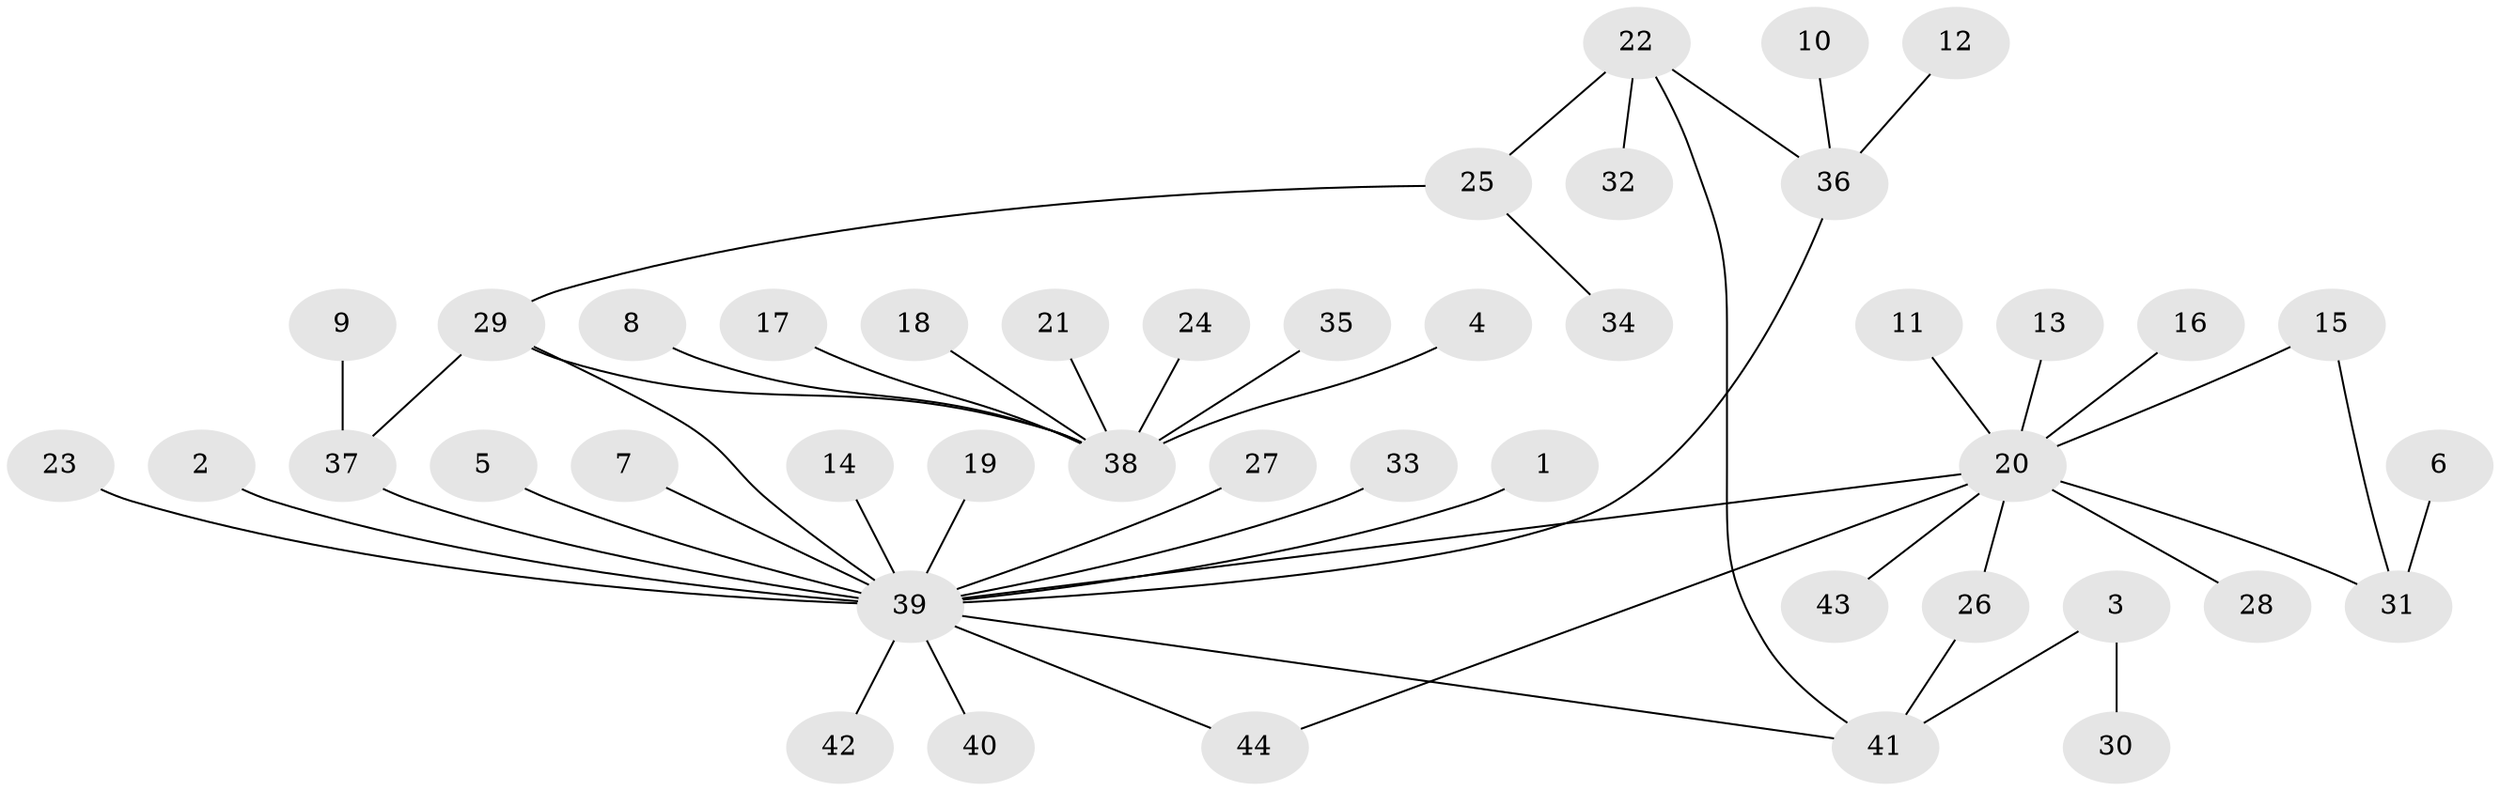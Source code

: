 // original degree distribution, {4: 0.037037037037037035, 7: 0.018518518518518517, 21: 0.009259259259259259, 13: 0.009259259259259259, 5: 0.037037037037037035, 1: 0.6388888888888888, 3: 0.07407407407407407, 11: 0.009259259259259259, 2: 0.1574074074074074, 6: 0.009259259259259259}
// Generated by graph-tools (version 1.1) at 2025/36/03/04/25 23:36:52]
// undirected, 44 vertices, 49 edges
graph export_dot {
  node [color=gray90,style=filled];
  1;
  2;
  3;
  4;
  5;
  6;
  7;
  8;
  9;
  10;
  11;
  12;
  13;
  14;
  15;
  16;
  17;
  18;
  19;
  20;
  21;
  22;
  23;
  24;
  25;
  26;
  27;
  28;
  29;
  30;
  31;
  32;
  33;
  34;
  35;
  36;
  37;
  38;
  39;
  40;
  41;
  42;
  43;
  44;
  1 -- 39 [weight=1.0];
  2 -- 39 [weight=1.0];
  3 -- 30 [weight=1.0];
  3 -- 41 [weight=1.0];
  4 -- 38 [weight=1.0];
  5 -- 39 [weight=1.0];
  6 -- 31 [weight=1.0];
  7 -- 39 [weight=1.0];
  8 -- 38 [weight=1.0];
  9 -- 37 [weight=1.0];
  10 -- 36 [weight=1.0];
  11 -- 20 [weight=1.0];
  12 -- 36 [weight=1.0];
  13 -- 20 [weight=1.0];
  14 -- 39 [weight=1.0];
  15 -- 20 [weight=1.0];
  15 -- 31 [weight=1.0];
  16 -- 20 [weight=1.0];
  17 -- 38 [weight=1.0];
  18 -- 38 [weight=1.0];
  19 -- 39 [weight=1.0];
  20 -- 26 [weight=1.0];
  20 -- 28 [weight=1.0];
  20 -- 31 [weight=1.0];
  20 -- 39 [weight=1.0];
  20 -- 43 [weight=1.0];
  20 -- 44 [weight=1.0];
  21 -- 38 [weight=1.0];
  22 -- 25 [weight=1.0];
  22 -- 32 [weight=1.0];
  22 -- 36 [weight=1.0];
  22 -- 41 [weight=1.0];
  23 -- 39 [weight=1.0];
  24 -- 38 [weight=1.0];
  25 -- 29 [weight=1.0];
  25 -- 34 [weight=1.0];
  26 -- 41 [weight=1.0];
  27 -- 39 [weight=1.0];
  29 -- 37 [weight=1.0];
  29 -- 38 [weight=1.0];
  29 -- 39 [weight=2.0];
  33 -- 39 [weight=1.0];
  35 -- 38 [weight=1.0];
  36 -- 39 [weight=1.0];
  37 -- 39 [weight=1.0];
  39 -- 40 [weight=1.0];
  39 -- 41 [weight=1.0];
  39 -- 42 [weight=1.0];
  39 -- 44 [weight=1.0];
}
